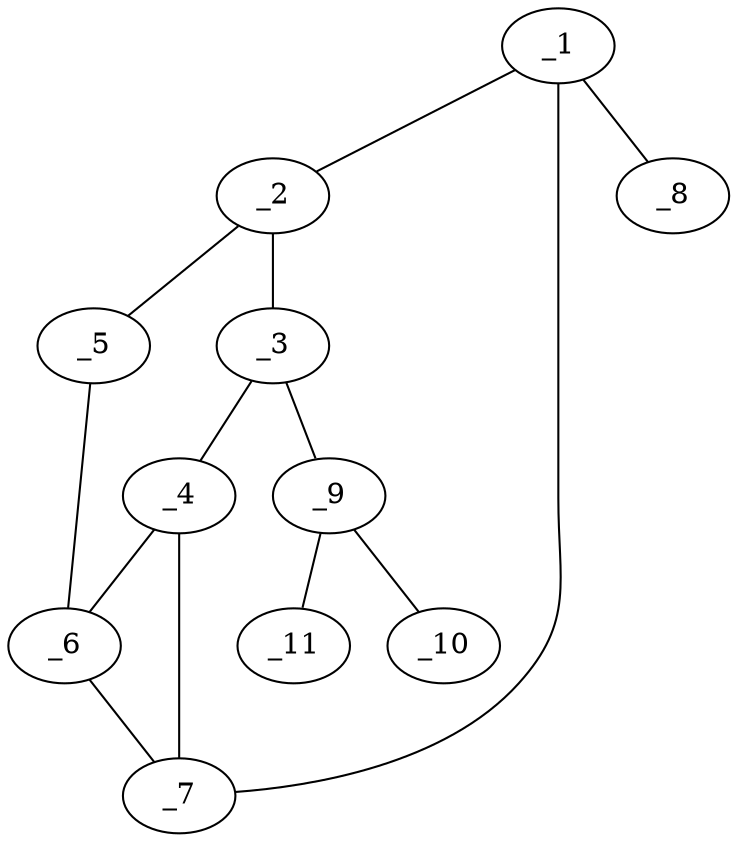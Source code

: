 graph molid666436 {
	_1	 [charge=0,
		chem=1,
		symbol="C  ",
		x="3.3224",
		y="1.1153"];
	_2	 [charge=0,
		chem=1,
		symbol="C  ",
		x="4.1357",
		y="0.2108"];
	_1 -- _2	 [valence=1];
	_7	 [charge=0,
		chem=1,
		symbol="C  ",
		x="2.3716",
		y="0.9878"];
	_1 -- _7	 [valence=1];
	_8	 [charge=0,
		chem=2,
		symbol="O  ",
		x="3.3309",
		y="2.1152"];
	_1 -- _8	 [valence=2];
	_3	 [charge=0,
		chem=1,
		symbol="C  ",
		x="3.3224",
		y="-0.5152"];
	_2 -- _3	 [valence=1];
	_5	 [charge=0,
		chem=1,
		symbol="C  ",
		x="3.3224",
		y="-0.059"];
	_2 -- _5	 [valence=1];
	_4	 [charge=0,
		chem=1,
		symbol="C  ",
		x=2,
		y="-0.1533"];
	_3 -- _4	 [valence=1];
	_9	 [charge=0,
		chem=1,
		symbol="C  ",
		x="3.4526",
		y="-1.5067"];
	_3 -- _9	 [valence=1];
	_6	 [charge=0,
		chem=1,
		symbol="C  ",
		x="2.5474",
		y="0.0828"];
	_4 -- _6	 [valence=1];
	_4 -- _7	 [valence=1];
	_5 -- _6	 [valence=1];
	_6 -- _7	 [valence=1];
	_10	 [charge=0,
		chem=2,
		symbol="O  ",
		x="4.3764",
		y="-1.8897"];
	_9 -- _10	 [valence=2];
	_11	 [charge=0,
		chem=2,
		symbol="O  ",
		x="2.659",
		y="-2.1152"];
	_9 -- _11	 [valence=1];
}
